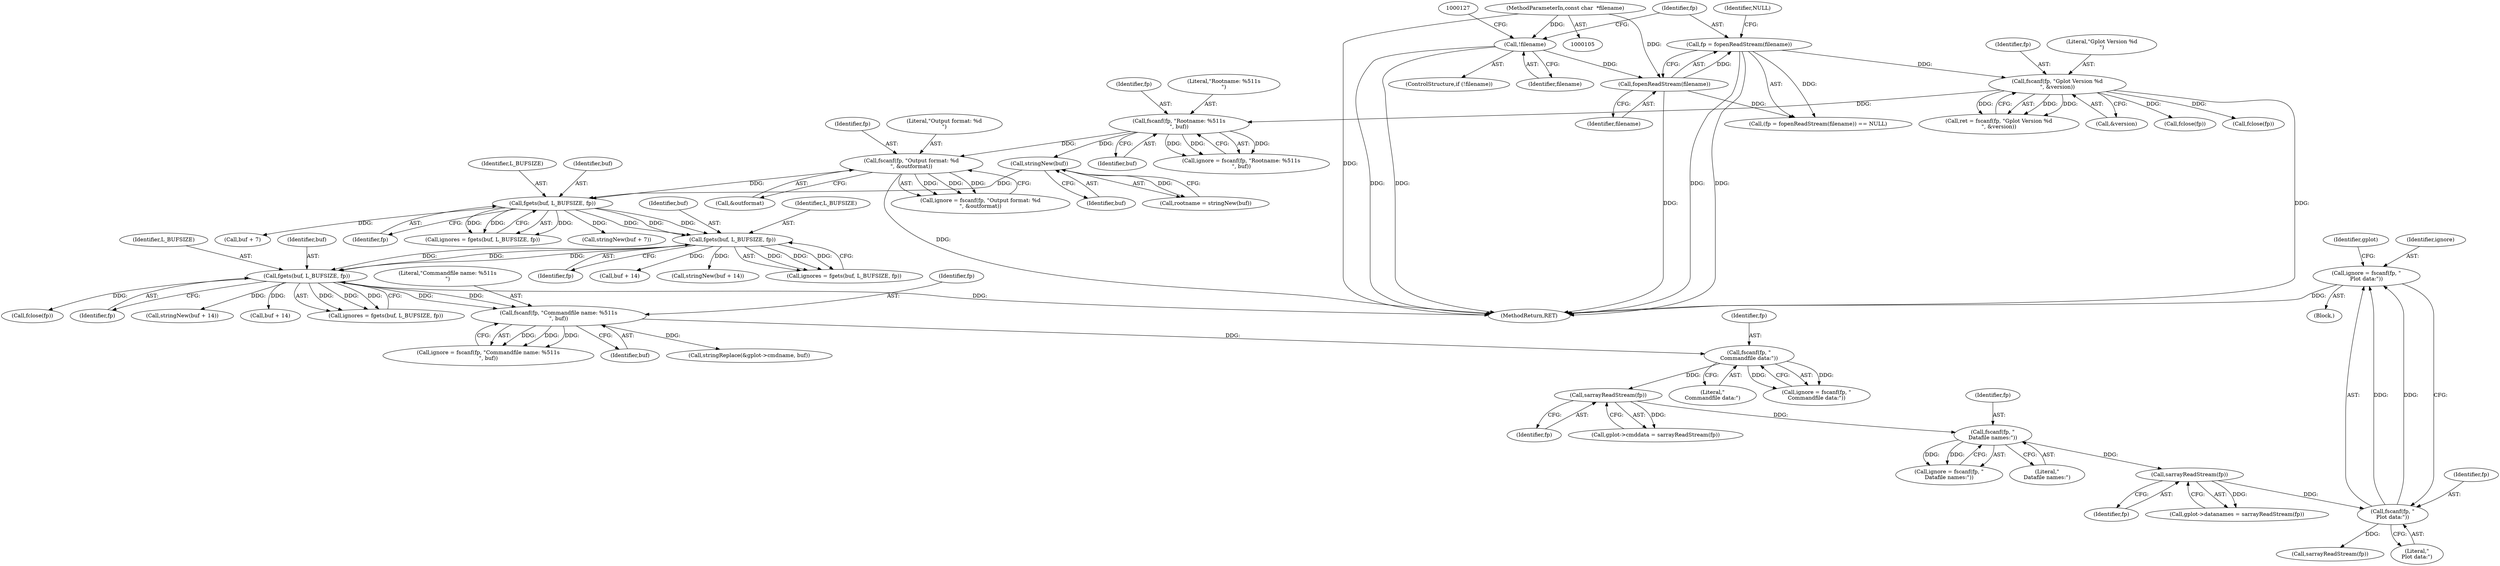 digraph "0_leptonica_ee301cb2029db8a6289c5295daa42bba7715e99a_4@API" {
"1000346" [label="(Call,ignore = fscanf(fp, \"\nPlot data:\"))"];
"1000348" [label="(Call,fscanf(fp, \"\nPlot data:\"))"];
"1000344" [label="(Call,sarrayReadStream(fp))"];
"1000337" [label="(Call,fscanf(fp, \"\nDatafile names:\"))"];
"1000333" [label="(Call,sarrayReadStream(fp))"];
"1000326" [label="(Call,fscanf(fp, \"\nCommandfile data:\"))"];
"1000314" [label="(Call,fscanf(fp, \"Commandfile name: %511s\n\", buf))"];
"1000240" [label="(Call,fgets(buf, L_BUFSIZE, fp))"];
"1000220" [label="(Call,fgets(buf, L_BUFSIZE, fp))"];
"1000200" [label="(Call,fgets(buf, L_BUFSIZE, fp))"];
"1000189" [label="(Call,stringNew(buf))"];
"1000183" [label="(Call,fscanf(fp, \"Rootname: %511s\n\", buf))"];
"1000148" [label="(Call,fscanf(fp, \"Gplot Version %d\n\", &version))"];
"1000134" [label="(Call,fp = fopenReadStream(filename))"];
"1000136" [label="(Call,fopenReadStream(filename))"];
"1000123" [label="(Call,!filename)"];
"1000106" [label="(MethodParameterIn,const char  *filename)"];
"1000193" [label="(Call,fscanf(fp, \"Output format: %d\n\", &outformat))"];
"1000327" [label="(Identifier,fp)"];
"1000278" [label="(Call,fclose(fp))"];
"1000348" [label="(Call,fscanf(fp, \"\nPlot data:\"))"];
"1000242" [label="(Identifier,L_BUFSIZE)"];
"1000326" [label="(Call,fscanf(fp, \"\nCommandfile data:\"))"];
"1000198" [label="(Call,ignores = fgets(buf, L_BUFSIZE, fp))"];
"1000413" [label="(MethodReturn,RET)"];
"1000196" [label="(Call,&outformat)"];
"1000355" [label="(Call,sarrayReadStream(fp))"];
"1000243" [label="(Identifier,fp)"];
"1000349" [label="(Identifier,fp)"];
"1000315" [label="(Identifier,fp)"];
"1000345" [label="(Identifier,fp)"];
"1000316" [label="(Literal,\"Commandfile name: %511s\n\")"];
"1000220" [label="(Call,fgets(buf, L_BUFSIZE, fp))"];
"1000246" [label="(Call,stringNew(buf + 14))"];
"1000247" [label="(Call,buf + 14)"];
"1000314" [label="(Call,fscanf(fp, \"Commandfile name: %511s\n\", buf))"];
"1000221" [label="(Identifier,buf)"];
"1000334" [label="(Identifier,fp)"];
"1000335" [label="(Call,ignore = fscanf(fp, \"\nDatafile names:\"))"];
"1000186" [label="(Identifier,buf)"];
"1000151" [label="(Call,&version)"];
"1000122" [label="(ControlStructure,if (!filename))"];
"1000223" [label="(Identifier,fp)"];
"1000137" [label="(Identifier,filename)"];
"1000191" [label="(Call,ignore = fscanf(fp, \"Output format: %d\n\", &outformat))"];
"1000194" [label="(Identifier,fp)"];
"1000222" [label="(Identifier,L_BUFSIZE)"];
"1000206" [label="(Call,stringNew(buf + 7))"];
"1000181" [label="(Call,ignore = fscanf(fp, \"Rootname: %511s\n\", buf))"];
"1000189" [label="(Call,stringNew(buf))"];
"1000340" [label="(Call,gplot->datanames = sarrayReadStream(fp))"];
"1000190" [label="(Identifier,buf)"];
"1000353" [label="(Identifier,gplot)"];
"1000184" [label="(Identifier,fp)"];
"1000337" [label="(Call,fscanf(fp, \"\nDatafile names:\"))"];
"1000136" [label="(Call,fopenReadStream(filename))"];
"1000148" [label="(Call,fscanf(fp, \"Gplot Version %d\n\", &version))"];
"1000135" [label="(Identifier,fp)"];
"1000138" [label="(Identifier,NULL)"];
"1000346" [label="(Call,ignore = fscanf(fp, \"\nPlot data:\"))"];
"1000203" [label="(Identifier,fp)"];
"1000312" [label="(Call,ignore = fscanf(fp, \"Commandfile name: %511s\n\", buf))"];
"1000200" [label="(Call,fgets(buf, L_BUFSIZE, fp))"];
"1000146" [label="(Call,ret = fscanf(fp, \"Gplot Version %d\n\", &version))"];
"1000183" [label="(Call,fscanf(fp, \"Rootname: %511s\n\", buf))"];
"1000124" [label="(Identifier,filename)"];
"1000133" [label="(Call,(fp = fopenReadStream(filename)) == NULL)"];
"1000240" [label="(Call,fgets(buf, L_BUFSIZE, fp))"];
"1000207" [label="(Call,buf + 7)"];
"1000107" [label="(Block,)"];
"1000344" [label="(Call,sarrayReadStream(fp))"];
"1000187" [label="(Call,rootname = stringNew(buf))"];
"1000227" [label="(Call,buf + 14)"];
"1000106" [label="(MethodParameterIn,const char  *filename)"];
"1000202" [label="(Identifier,L_BUFSIZE)"];
"1000149" [label="(Identifier,fp)"];
"1000347" [label="(Identifier,ignore)"];
"1000329" [label="(Call,gplot->cmddata = sarrayReadStream(fp))"];
"1000350" [label="(Literal,\"\nPlot data:\")"];
"1000338" [label="(Identifier,fp)"];
"1000241" [label="(Identifier,buf)"];
"1000238" [label="(Call,ignores = fgets(buf, L_BUFSIZE, fp))"];
"1000201" [label="(Identifier,buf)"];
"1000195" [label="(Literal,\"Output format: %d\n\")"];
"1000226" [label="(Call,stringNew(buf + 14))"];
"1000134" [label="(Call,fp = fopenReadStream(filename))"];
"1000333" [label="(Call,sarrayReadStream(fp))"];
"1000218" [label="(Call,ignores = fgets(buf, L_BUFSIZE, fp))"];
"1000317" [label="(Identifier,buf)"];
"1000339" [label="(Literal,\"\nDatafile names:\")"];
"1000150" [label="(Literal,\"Gplot Version %d\n\")"];
"1000328" [label="(Literal,\"\nCommandfile data:\")"];
"1000185" [label="(Literal,\"Rootname: %511s\n\")"];
"1000158" [label="(Call,fclose(fp))"];
"1000193" [label="(Call,fscanf(fp, \"Output format: %d\n\", &outformat))"];
"1000172" [label="(Call,fclose(fp))"];
"1000123" [label="(Call,!filename)"];
"1000324" [label="(Call,ignore = fscanf(fp, \"\nCommandfile data:\"))"];
"1000318" [label="(Call,stringReplace(&gplot->cmdname, buf))"];
"1000346" -> "1000107"  [label="AST: "];
"1000346" -> "1000348"  [label="CFG: "];
"1000347" -> "1000346"  [label="AST: "];
"1000348" -> "1000346"  [label="AST: "];
"1000353" -> "1000346"  [label="CFG: "];
"1000346" -> "1000413"  [label="DDG: "];
"1000348" -> "1000346"  [label="DDG: "];
"1000348" -> "1000346"  [label="DDG: "];
"1000348" -> "1000350"  [label="CFG: "];
"1000349" -> "1000348"  [label="AST: "];
"1000350" -> "1000348"  [label="AST: "];
"1000344" -> "1000348"  [label="DDG: "];
"1000348" -> "1000355"  [label="DDG: "];
"1000344" -> "1000340"  [label="AST: "];
"1000344" -> "1000345"  [label="CFG: "];
"1000345" -> "1000344"  [label="AST: "];
"1000340" -> "1000344"  [label="CFG: "];
"1000344" -> "1000340"  [label="DDG: "];
"1000337" -> "1000344"  [label="DDG: "];
"1000337" -> "1000335"  [label="AST: "];
"1000337" -> "1000339"  [label="CFG: "];
"1000338" -> "1000337"  [label="AST: "];
"1000339" -> "1000337"  [label="AST: "];
"1000335" -> "1000337"  [label="CFG: "];
"1000337" -> "1000335"  [label="DDG: "];
"1000337" -> "1000335"  [label="DDG: "];
"1000333" -> "1000337"  [label="DDG: "];
"1000333" -> "1000329"  [label="AST: "];
"1000333" -> "1000334"  [label="CFG: "];
"1000334" -> "1000333"  [label="AST: "];
"1000329" -> "1000333"  [label="CFG: "];
"1000333" -> "1000329"  [label="DDG: "];
"1000326" -> "1000333"  [label="DDG: "];
"1000326" -> "1000324"  [label="AST: "];
"1000326" -> "1000328"  [label="CFG: "];
"1000327" -> "1000326"  [label="AST: "];
"1000328" -> "1000326"  [label="AST: "];
"1000324" -> "1000326"  [label="CFG: "];
"1000326" -> "1000324"  [label="DDG: "];
"1000326" -> "1000324"  [label="DDG: "];
"1000314" -> "1000326"  [label="DDG: "];
"1000314" -> "1000312"  [label="AST: "];
"1000314" -> "1000317"  [label="CFG: "];
"1000315" -> "1000314"  [label="AST: "];
"1000316" -> "1000314"  [label="AST: "];
"1000317" -> "1000314"  [label="AST: "];
"1000312" -> "1000314"  [label="CFG: "];
"1000314" -> "1000312"  [label="DDG: "];
"1000314" -> "1000312"  [label="DDG: "];
"1000314" -> "1000312"  [label="DDG: "];
"1000240" -> "1000314"  [label="DDG: "];
"1000240" -> "1000314"  [label="DDG: "];
"1000314" -> "1000318"  [label="DDG: "];
"1000240" -> "1000238"  [label="AST: "];
"1000240" -> "1000243"  [label="CFG: "];
"1000241" -> "1000240"  [label="AST: "];
"1000242" -> "1000240"  [label="AST: "];
"1000243" -> "1000240"  [label="AST: "];
"1000238" -> "1000240"  [label="CFG: "];
"1000240" -> "1000413"  [label="DDG: "];
"1000240" -> "1000238"  [label="DDG: "];
"1000240" -> "1000238"  [label="DDG: "];
"1000240" -> "1000238"  [label="DDG: "];
"1000220" -> "1000240"  [label="DDG: "];
"1000220" -> "1000240"  [label="DDG: "];
"1000220" -> "1000240"  [label="DDG: "];
"1000240" -> "1000246"  [label="DDG: "];
"1000240" -> "1000247"  [label="DDG: "];
"1000240" -> "1000278"  [label="DDG: "];
"1000220" -> "1000218"  [label="AST: "];
"1000220" -> "1000223"  [label="CFG: "];
"1000221" -> "1000220"  [label="AST: "];
"1000222" -> "1000220"  [label="AST: "];
"1000223" -> "1000220"  [label="AST: "];
"1000218" -> "1000220"  [label="CFG: "];
"1000220" -> "1000218"  [label="DDG: "];
"1000220" -> "1000218"  [label="DDG: "];
"1000220" -> "1000218"  [label="DDG: "];
"1000200" -> "1000220"  [label="DDG: "];
"1000200" -> "1000220"  [label="DDG: "];
"1000200" -> "1000220"  [label="DDG: "];
"1000220" -> "1000226"  [label="DDG: "];
"1000220" -> "1000227"  [label="DDG: "];
"1000200" -> "1000198"  [label="AST: "];
"1000200" -> "1000203"  [label="CFG: "];
"1000201" -> "1000200"  [label="AST: "];
"1000202" -> "1000200"  [label="AST: "];
"1000203" -> "1000200"  [label="AST: "];
"1000198" -> "1000200"  [label="CFG: "];
"1000200" -> "1000198"  [label="DDG: "];
"1000200" -> "1000198"  [label="DDG: "];
"1000200" -> "1000198"  [label="DDG: "];
"1000189" -> "1000200"  [label="DDG: "];
"1000193" -> "1000200"  [label="DDG: "];
"1000200" -> "1000206"  [label="DDG: "];
"1000200" -> "1000207"  [label="DDG: "];
"1000189" -> "1000187"  [label="AST: "];
"1000189" -> "1000190"  [label="CFG: "];
"1000190" -> "1000189"  [label="AST: "];
"1000187" -> "1000189"  [label="CFG: "];
"1000189" -> "1000187"  [label="DDG: "];
"1000183" -> "1000189"  [label="DDG: "];
"1000183" -> "1000181"  [label="AST: "];
"1000183" -> "1000186"  [label="CFG: "];
"1000184" -> "1000183"  [label="AST: "];
"1000185" -> "1000183"  [label="AST: "];
"1000186" -> "1000183"  [label="AST: "];
"1000181" -> "1000183"  [label="CFG: "];
"1000183" -> "1000181"  [label="DDG: "];
"1000183" -> "1000181"  [label="DDG: "];
"1000183" -> "1000181"  [label="DDG: "];
"1000148" -> "1000183"  [label="DDG: "];
"1000183" -> "1000193"  [label="DDG: "];
"1000148" -> "1000146"  [label="AST: "];
"1000148" -> "1000151"  [label="CFG: "];
"1000149" -> "1000148"  [label="AST: "];
"1000150" -> "1000148"  [label="AST: "];
"1000151" -> "1000148"  [label="AST: "];
"1000146" -> "1000148"  [label="CFG: "];
"1000148" -> "1000413"  [label="DDG: "];
"1000148" -> "1000146"  [label="DDG: "];
"1000148" -> "1000146"  [label="DDG: "];
"1000148" -> "1000146"  [label="DDG: "];
"1000134" -> "1000148"  [label="DDG: "];
"1000148" -> "1000158"  [label="DDG: "];
"1000148" -> "1000172"  [label="DDG: "];
"1000134" -> "1000133"  [label="AST: "];
"1000134" -> "1000136"  [label="CFG: "];
"1000135" -> "1000134"  [label="AST: "];
"1000136" -> "1000134"  [label="AST: "];
"1000138" -> "1000134"  [label="CFG: "];
"1000134" -> "1000413"  [label="DDG: "];
"1000134" -> "1000413"  [label="DDG: "];
"1000134" -> "1000133"  [label="DDG: "];
"1000136" -> "1000134"  [label="DDG: "];
"1000136" -> "1000137"  [label="CFG: "];
"1000137" -> "1000136"  [label="AST: "];
"1000136" -> "1000413"  [label="DDG: "];
"1000136" -> "1000133"  [label="DDG: "];
"1000123" -> "1000136"  [label="DDG: "];
"1000106" -> "1000136"  [label="DDG: "];
"1000123" -> "1000122"  [label="AST: "];
"1000123" -> "1000124"  [label="CFG: "];
"1000124" -> "1000123"  [label="AST: "];
"1000127" -> "1000123"  [label="CFG: "];
"1000135" -> "1000123"  [label="CFG: "];
"1000123" -> "1000413"  [label="DDG: "];
"1000123" -> "1000413"  [label="DDG: "];
"1000106" -> "1000123"  [label="DDG: "];
"1000106" -> "1000105"  [label="AST: "];
"1000106" -> "1000413"  [label="DDG: "];
"1000193" -> "1000191"  [label="AST: "];
"1000193" -> "1000196"  [label="CFG: "];
"1000194" -> "1000193"  [label="AST: "];
"1000195" -> "1000193"  [label="AST: "];
"1000196" -> "1000193"  [label="AST: "];
"1000191" -> "1000193"  [label="CFG: "];
"1000193" -> "1000413"  [label="DDG: "];
"1000193" -> "1000191"  [label="DDG: "];
"1000193" -> "1000191"  [label="DDG: "];
"1000193" -> "1000191"  [label="DDG: "];
}
